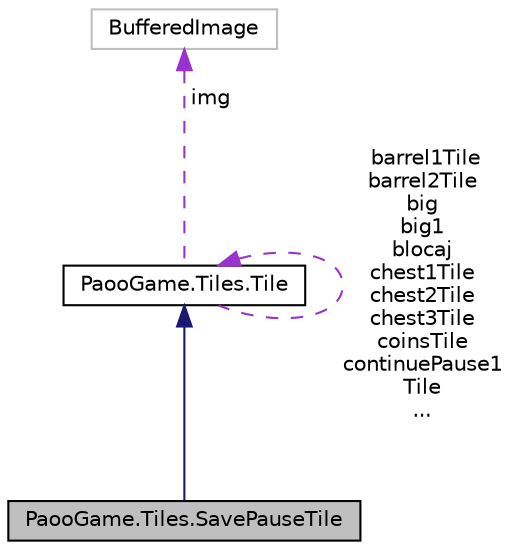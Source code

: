 digraph "PaooGame.Tiles.SavePauseTile"
{
 // INTERACTIVE_SVG=YES
 // LATEX_PDF_SIZE
  edge [fontname="Helvetica",fontsize="10",labelfontname="Helvetica",labelfontsize="10"];
  node [fontname="Helvetica",fontsize="10",shape=record];
  Node1 [label="PaooGame.Tiles.SavePauseTile",height=0.2,width=0.4,color="black", fillcolor="grey75", style="filled", fontcolor="black",tooltip="Abstractizeaza notiunea de dala de tip buton."];
  Node2 -> Node1 [dir="back",color="midnightblue",fontsize="10",style="solid",fontname="Helvetica"];
  Node2 [label="PaooGame.Tiles.Tile",height=0.2,width=0.4,color="black", fillcolor="white", style="filled",URL="$class_paoo_game_1_1_tiles_1_1_tile.html",tooltip="Retine toate dalele intr-un vector si ofera posibilitatea regasirii dupa un ID."];
  Node2 -> Node2 [dir="back",color="darkorchid3",fontsize="10",style="dashed",label=" barrel1Tile\nbarrel2Tile\nbig\nbig1\nblocaj\nchest1Tile\nchest2Tile\nchest3Tile\ncoinsTile\ncontinuePause1\lTile\n..." ,fontname="Helvetica"];
  Node3 -> Node2 [dir="back",color="darkorchid3",fontsize="10",style="dashed",label=" img" ,fontname="Helvetica"];
  Node3 [label="BufferedImage",height=0.2,width=0.4,color="grey75", fillcolor="white", style="filled",tooltip=" "];
}
